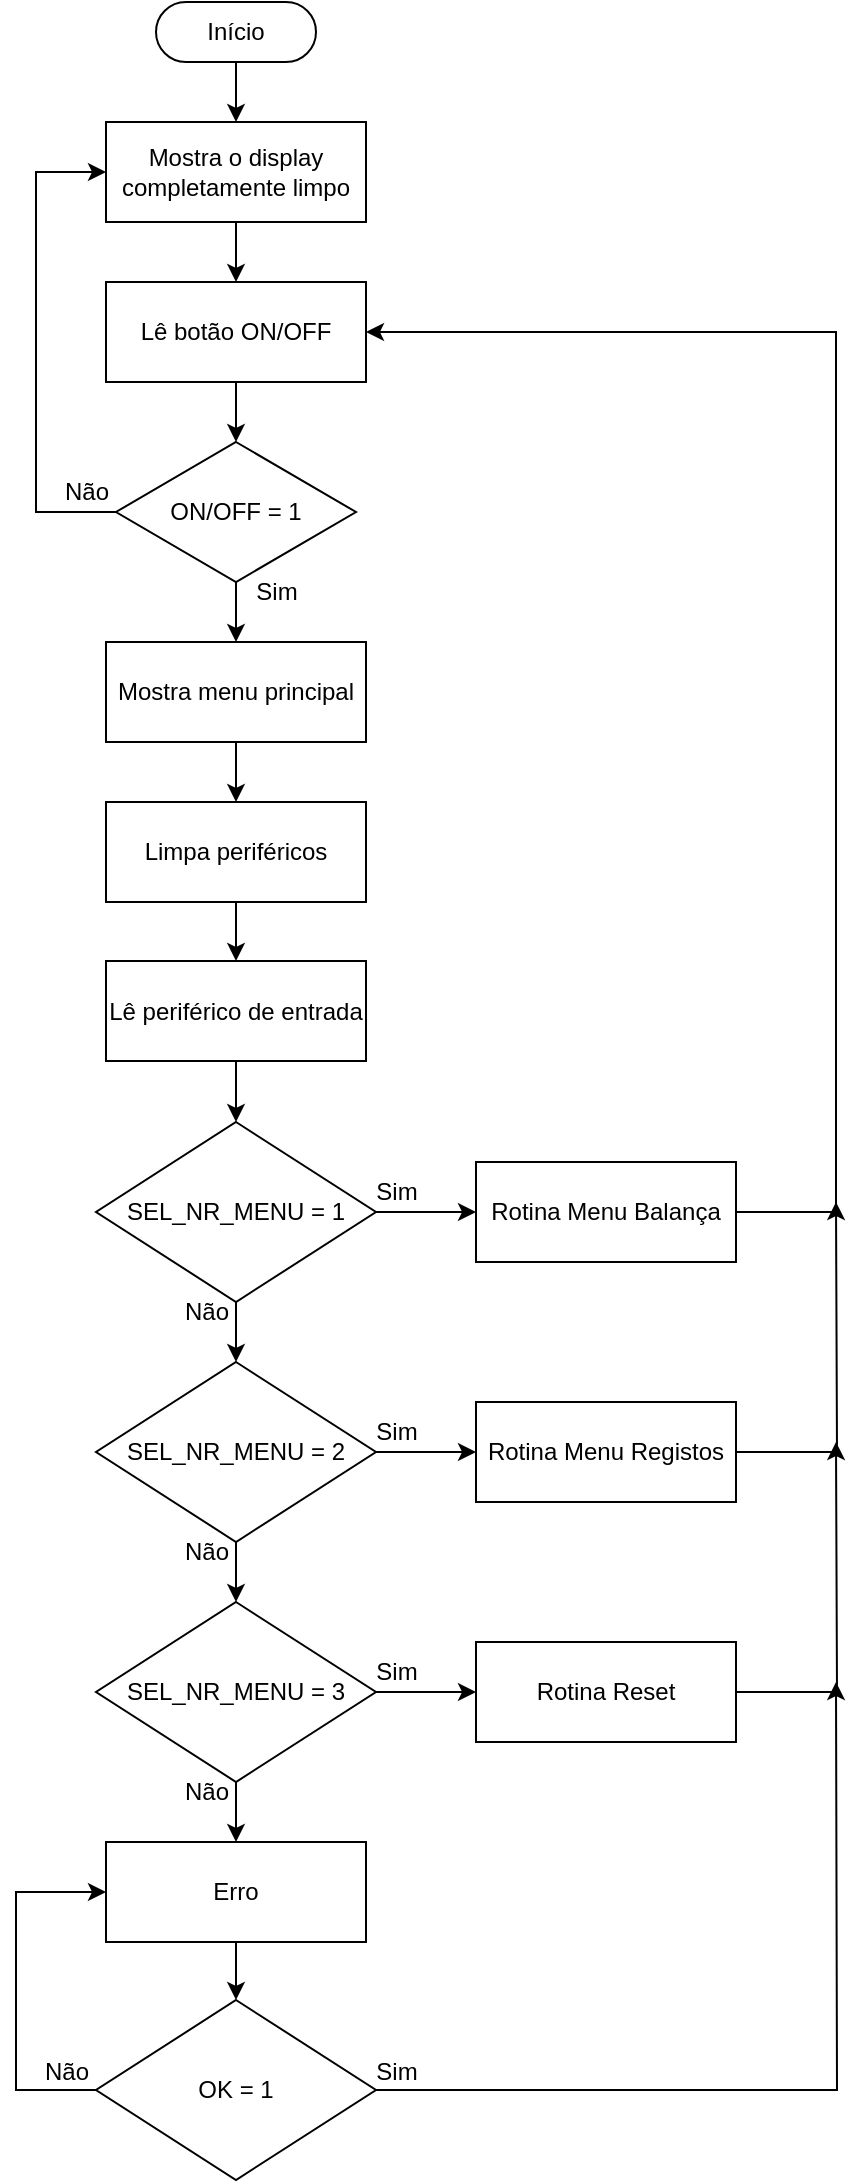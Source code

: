 <mxfile version="26.2.4">
  <diagram id="C5RBs43oDa-KdzZeNtuy" name="Page-1">
    <mxGraphModel dx="2088" dy="1170" grid="1" gridSize="10" guides="1" tooltips="1" connect="1" arrows="1" fold="1" page="1" pageScale="1" pageWidth="827" pageHeight="1169" math="0" shadow="0">
      <root>
        <mxCell id="WIyWlLk6GJQsqaUBKTNV-0" />
        <mxCell id="WIyWlLk6GJQsqaUBKTNV-1" parent="WIyWlLk6GJQsqaUBKTNV-0" />
        <mxCell id="zvktCbyHtQD9FBszKxyi-12" style="edgeStyle=orthogonalEdgeStyle;rounded=0;orthogonalLoop=1;jettySize=auto;html=1;exitX=0.5;exitY=0.5;exitDx=0;exitDy=15.0;exitPerimeter=0;entryX=0.5;entryY=0;entryDx=0;entryDy=0;" edge="1" parent="WIyWlLk6GJQsqaUBKTNV-1" source="zvktCbyHtQD9FBszKxyi-3" target="zvktCbyHtQD9FBszKxyi-11">
          <mxGeometry relative="1" as="geometry" />
        </mxCell>
        <mxCell id="zvktCbyHtQD9FBszKxyi-3" value="Início" style="html=1;dashed=0;whiteSpace=wrap;shape=mxgraph.dfd.start" vertex="1" parent="WIyWlLk6GJQsqaUBKTNV-1">
          <mxGeometry x="278" y="40" width="80" height="30" as="geometry" />
        </mxCell>
        <mxCell id="zvktCbyHtQD9FBszKxyi-13" style="edgeStyle=orthogonalEdgeStyle;rounded=0;orthogonalLoop=1;jettySize=auto;html=1;exitX=0.5;exitY=1;exitDx=0;exitDy=0;entryX=0.5;entryY=0;entryDx=0;entryDy=0;" edge="1" parent="WIyWlLk6GJQsqaUBKTNV-1" source="zvktCbyHtQD9FBszKxyi-11" target="zvktCbyHtQD9FBszKxyi-4">
          <mxGeometry relative="1" as="geometry" />
        </mxCell>
        <mxCell id="zvktCbyHtQD9FBszKxyi-11" value="Mostra o display completamente limpo" style="html=1;dashed=0;whiteSpace=wrap;" vertex="1" parent="WIyWlLk6GJQsqaUBKTNV-1">
          <mxGeometry x="253" y="100" width="130" height="50" as="geometry" />
        </mxCell>
        <mxCell id="zvktCbyHtQD9FBszKxyi-8" style="edgeStyle=orthogonalEdgeStyle;rounded=0;orthogonalLoop=1;jettySize=auto;html=1;exitX=0;exitY=0.5;exitDx=0;exitDy=0;entryX=0;entryY=0.5;entryDx=0;entryDy=0;" edge="1" parent="WIyWlLk6GJQsqaUBKTNV-1" source="zvktCbyHtQD9FBszKxyi-5" target="zvktCbyHtQD9FBszKxyi-11">
          <mxGeometry relative="1" as="geometry">
            <mxPoint x="218" y="220" as="targetPoint" />
            <Array as="points">
              <mxPoint x="218" y="295" />
              <mxPoint x="218" y="125" />
            </Array>
          </mxGeometry>
        </mxCell>
        <mxCell id="zvktCbyHtQD9FBszKxyi-22" style="edgeStyle=orthogonalEdgeStyle;rounded=0;orthogonalLoop=1;jettySize=auto;html=1;exitX=0.5;exitY=1;exitDx=0;exitDy=0;entryX=0.5;entryY=0;entryDx=0;entryDy=0;" edge="1" parent="WIyWlLk6GJQsqaUBKTNV-1" source="zvktCbyHtQD9FBszKxyi-16" target="zvktCbyHtQD9FBszKxyi-21">
          <mxGeometry relative="1" as="geometry" />
        </mxCell>
        <mxCell id="zvktCbyHtQD9FBszKxyi-16" value="Mostra menu principal" style="html=1;dashed=0;whiteSpace=wrap;" vertex="1" parent="WIyWlLk6GJQsqaUBKTNV-1">
          <mxGeometry x="253" y="360" width="130" height="50" as="geometry" />
        </mxCell>
        <mxCell id="zvktCbyHtQD9FBszKxyi-18" style="edgeStyle=orthogonalEdgeStyle;rounded=0;orthogonalLoop=1;jettySize=auto;html=1;exitX=0.5;exitY=1;exitDx=0;exitDy=0;entryX=0.5;entryY=0;entryDx=0;entryDy=0;" edge="1" parent="WIyWlLk6GJQsqaUBKTNV-1" source="zvktCbyHtQD9FBszKxyi-5" target="zvktCbyHtQD9FBszKxyi-16">
          <mxGeometry relative="1" as="geometry" />
        </mxCell>
        <mxCell id="zvktCbyHtQD9FBszKxyi-24" style="edgeStyle=orthogonalEdgeStyle;rounded=0;orthogonalLoop=1;jettySize=auto;html=1;exitX=0.5;exitY=1;exitDx=0;exitDy=0;entryX=0.5;entryY=0;entryDx=0;entryDy=0;" edge="1" parent="WIyWlLk6GJQsqaUBKTNV-1" source="zvktCbyHtQD9FBszKxyi-21" target="zvktCbyHtQD9FBszKxyi-23">
          <mxGeometry relative="1" as="geometry" />
        </mxCell>
        <mxCell id="zvktCbyHtQD9FBszKxyi-21" value="Limpa periféricos" style="html=1;dashed=0;whiteSpace=wrap;" vertex="1" parent="WIyWlLk6GJQsqaUBKTNV-1">
          <mxGeometry x="253" y="440" width="130" height="50" as="geometry" />
        </mxCell>
        <mxCell id="zvktCbyHtQD9FBszKxyi-5" value="ON/OFF = 1" style="shape=rhombus;html=1;dashed=0;whiteSpace=wrap;perimeter=rhombusPerimeter;" vertex="1" parent="WIyWlLk6GJQsqaUBKTNV-1">
          <mxGeometry x="258" y="260" width="120" height="70" as="geometry" />
        </mxCell>
        <mxCell id="zvktCbyHtQD9FBszKxyi-9" value="Não" style="text;html=1;align=center;verticalAlign=middle;resizable=0;points=[];autosize=1;strokeColor=none;fillColor=none;" vertex="1" parent="WIyWlLk6GJQsqaUBKTNV-1">
          <mxGeometry x="218" y="270" width="50" height="30" as="geometry" />
        </mxCell>
        <mxCell id="zvktCbyHtQD9FBszKxyi-15" style="edgeStyle=orthogonalEdgeStyle;rounded=0;orthogonalLoop=1;jettySize=auto;html=1;exitX=0.5;exitY=1;exitDx=0;exitDy=0;entryX=0.5;entryY=0;entryDx=0;entryDy=0;" edge="1" parent="WIyWlLk6GJQsqaUBKTNV-1" source="zvktCbyHtQD9FBszKxyi-4" target="zvktCbyHtQD9FBszKxyi-5">
          <mxGeometry relative="1" as="geometry" />
        </mxCell>
        <mxCell id="zvktCbyHtQD9FBszKxyi-4" value="&lt;div&gt;Lê botão ON/OFF&lt;/div&gt;" style="html=1;dashed=0;whiteSpace=wrap;" vertex="1" parent="WIyWlLk6GJQsqaUBKTNV-1">
          <mxGeometry x="253" y="180" width="130" height="50" as="geometry" />
        </mxCell>
        <mxCell id="zvktCbyHtQD9FBszKxyi-19" value="Sim" style="text;html=1;align=center;verticalAlign=middle;resizable=0;points=[];autosize=1;strokeColor=none;fillColor=none;" vertex="1" parent="WIyWlLk6GJQsqaUBKTNV-1">
          <mxGeometry x="318" y="320" width="40" height="30" as="geometry" />
        </mxCell>
        <mxCell id="zvktCbyHtQD9FBszKxyi-26" style="edgeStyle=orthogonalEdgeStyle;rounded=0;orthogonalLoop=1;jettySize=auto;html=1;exitX=0.5;exitY=1;exitDx=0;exitDy=0;entryX=0.5;entryY=0;entryDx=0;entryDy=0;" edge="1" parent="WIyWlLk6GJQsqaUBKTNV-1" source="zvktCbyHtQD9FBszKxyi-23" target="zvktCbyHtQD9FBszKxyi-25">
          <mxGeometry relative="1" as="geometry" />
        </mxCell>
        <mxCell id="zvktCbyHtQD9FBszKxyi-23" value="Lê periférico de entrada" style="html=1;dashed=0;whiteSpace=wrap;" vertex="1" parent="WIyWlLk6GJQsqaUBKTNV-1">
          <mxGeometry x="253" y="519.5" width="130" height="50" as="geometry" />
        </mxCell>
        <mxCell id="zvktCbyHtQD9FBszKxyi-29" style="edgeStyle=orthogonalEdgeStyle;rounded=0;orthogonalLoop=1;jettySize=auto;html=1;exitX=0.5;exitY=1;exitDx=0;exitDy=0;" edge="1" parent="WIyWlLk6GJQsqaUBKTNV-1" source="zvktCbyHtQD9FBszKxyi-25" target="zvktCbyHtQD9FBszKxyi-27">
          <mxGeometry relative="1" as="geometry" />
        </mxCell>
        <mxCell id="zvktCbyHtQD9FBszKxyi-43" style="edgeStyle=orthogonalEdgeStyle;rounded=0;orthogonalLoop=1;jettySize=auto;html=1;exitX=1;exitY=0.5;exitDx=0;exitDy=0;" edge="1" parent="WIyWlLk6GJQsqaUBKTNV-1" source="zvktCbyHtQD9FBszKxyi-25" target="zvktCbyHtQD9FBszKxyi-38">
          <mxGeometry relative="1" as="geometry" />
        </mxCell>
        <mxCell id="zvktCbyHtQD9FBszKxyi-25" value="SEL_NR_MENU = 1" style="shape=rhombus;html=1;dashed=0;whiteSpace=wrap;perimeter=rhombusPerimeter;" vertex="1" parent="WIyWlLk6GJQsqaUBKTNV-1">
          <mxGeometry x="248" y="600" width="140" height="90" as="geometry" />
        </mxCell>
        <mxCell id="zvktCbyHtQD9FBszKxyi-30" style="edgeStyle=orthogonalEdgeStyle;rounded=0;orthogonalLoop=1;jettySize=auto;html=1;exitX=0.5;exitY=1;exitDx=0;exitDy=0;" edge="1" parent="WIyWlLk6GJQsqaUBKTNV-1" source="zvktCbyHtQD9FBszKxyi-27" target="zvktCbyHtQD9FBszKxyi-28">
          <mxGeometry relative="1" as="geometry" />
        </mxCell>
        <mxCell id="zvktCbyHtQD9FBszKxyi-42" style="edgeStyle=orthogonalEdgeStyle;rounded=0;orthogonalLoop=1;jettySize=auto;html=1;exitX=1;exitY=0.5;exitDx=0;exitDy=0;entryX=0;entryY=0.5;entryDx=0;entryDy=0;" edge="1" parent="WIyWlLk6GJQsqaUBKTNV-1" source="zvktCbyHtQD9FBszKxyi-27" target="zvktCbyHtQD9FBszKxyi-39">
          <mxGeometry relative="1" as="geometry" />
        </mxCell>
        <mxCell id="zvktCbyHtQD9FBszKxyi-27" value="SEL_NR_MENU = 2" style="shape=rhombus;html=1;dashed=0;whiteSpace=wrap;perimeter=rhombusPerimeter;" vertex="1" parent="WIyWlLk6GJQsqaUBKTNV-1">
          <mxGeometry x="248" y="720" width="140" height="90" as="geometry" />
        </mxCell>
        <mxCell id="zvktCbyHtQD9FBszKxyi-35" style="edgeStyle=orthogonalEdgeStyle;rounded=0;orthogonalLoop=1;jettySize=auto;html=1;exitX=0.5;exitY=1;exitDx=0;exitDy=0;entryX=0.5;entryY=0;entryDx=0;entryDy=0;" edge="1" parent="WIyWlLk6GJQsqaUBKTNV-1" source="zvktCbyHtQD9FBszKxyi-28" target="zvktCbyHtQD9FBszKxyi-34">
          <mxGeometry relative="1" as="geometry" />
        </mxCell>
        <mxCell id="zvktCbyHtQD9FBszKxyi-41" style="edgeStyle=orthogonalEdgeStyle;rounded=0;orthogonalLoop=1;jettySize=auto;html=1;exitX=1;exitY=0.5;exitDx=0;exitDy=0;entryX=0;entryY=0.5;entryDx=0;entryDy=0;" edge="1" parent="WIyWlLk6GJQsqaUBKTNV-1" source="zvktCbyHtQD9FBszKxyi-28" target="zvktCbyHtQD9FBszKxyi-40">
          <mxGeometry relative="1" as="geometry" />
        </mxCell>
        <mxCell id="zvktCbyHtQD9FBszKxyi-28" value="SEL_NR_MENU = 3" style="shape=rhombus;html=1;dashed=0;whiteSpace=wrap;perimeter=rhombusPerimeter;" vertex="1" parent="WIyWlLk6GJQsqaUBKTNV-1">
          <mxGeometry x="248" y="840" width="140" height="90" as="geometry" />
        </mxCell>
        <mxCell id="zvktCbyHtQD9FBszKxyi-31" value="Não" style="text;html=1;align=center;verticalAlign=middle;resizable=0;points=[];autosize=1;strokeColor=none;fillColor=none;" vertex="1" parent="WIyWlLk6GJQsqaUBKTNV-1">
          <mxGeometry x="278" y="680" width="50" height="30" as="geometry" />
        </mxCell>
        <mxCell id="zvktCbyHtQD9FBszKxyi-32" value="Não" style="text;html=1;align=center;verticalAlign=middle;resizable=0;points=[];autosize=1;strokeColor=none;fillColor=none;" vertex="1" parent="WIyWlLk6GJQsqaUBKTNV-1">
          <mxGeometry x="278" y="800" width="50" height="30" as="geometry" />
        </mxCell>
        <mxCell id="zvktCbyHtQD9FBszKxyi-49" style="edgeStyle=orthogonalEdgeStyle;rounded=0;orthogonalLoop=1;jettySize=auto;html=1;exitX=1;exitY=0.5;exitDx=0;exitDy=0;" edge="1" parent="WIyWlLk6GJQsqaUBKTNV-1" source="zvktCbyHtQD9FBszKxyi-53">
          <mxGeometry relative="1" as="geometry">
            <mxPoint x="618" y="880" as="targetPoint" />
          </mxGeometry>
        </mxCell>
        <mxCell id="zvktCbyHtQD9FBszKxyi-54" style="edgeStyle=orthogonalEdgeStyle;rounded=0;orthogonalLoop=1;jettySize=auto;html=1;exitX=0.5;exitY=1;exitDx=0;exitDy=0;entryX=0.5;entryY=0;entryDx=0;entryDy=0;" edge="1" parent="WIyWlLk6GJQsqaUBKTNV-1" source="zvktCbyHtQD9FBszKxyi-34" target="zvktCbyHtQD9FBszKxyi-53">
          <mxGeometry relative="1" as="geometry" />
        </mxCell>
        <mxCell id="zvktCbyHtQD9FBszKxyi-34" value="Erro" style="html=1;dashed=0;whiteSpace=wrap;" vertex="1" parent="WIyWlLk6GJQsqaUBKTNV-1">
          <mxGeometry x="253" y="960" width="130" height="50" as="geometry" />
        </mxCell>
        <mxCell id="zvktCbyHtQD9FBszKxyi-46" style="edgeStyle=orthogonalEdgeStyle;rounded=0;orthogonalLoop=1;jettySize=auto;html=1;exitX=1;exitY=0.5;exitDx=0;exitDy=0;entryX=1;entryY=0.5;entryDx=0;entryDy=0;" edge="1" parent="WIyWlLk6GJQsqaUBKTNV-1" source="zvktCbyHtQD9FBszKxyi-38" target="zvktCbyHtQD9FBszKxyi-4">
          <mxGeometry relative="1" as="geometry">
            <mxPoint x="618" y="200" as="targetPoint" />
            <Array as="points">
              <mxPoint x="618" y="645" />
              <mxPoint x="618" y="205" />
            </Array>
          </mxGeometry>
        </mxCell>
        <mxCell id="zvktCbyHtQD9FBszKxyi-38" value="Rotina Menu Balança" style="html=1;dashed=0;whiteSpace=wrap;" vertex="1" parent="WIyWlLk6GJQsqaUBKTNV-1">
          <mxGeometry x="438" y="620" width="130" height="50" as="geometry" />
        </mxCell>
        <mxCell id="zvktCbyHtQD9FBszKxyi-47" style="edgeStyle=orthogonalEdgeStyle;rounded=0;orthogonalLoop=1;jettySize=auto;html=1;exitX=1;exitY=0.5;exitDx=0;exitDy=0;" edge="1" parent="WIyWlLk6GJQsqaUBKTNV-1" source="zvktCbyHtQD9FBszKxyi-39">
          <mxGeometry relative="1" as="geometry">
            <mxPoint x="618" y="640" as="targetPoint" />
          </mxGeometry>
        </mxCell>
        <mxCell id="zvktCbyHtQD9FBszKxyi-39" value="Rotina Menu Registos" style="html=1;dashed=0;whiteSpace=wrap;" vertex="1" parent="WIyWlLk6GJQsqaUBKTNV-1">
          <mxGeometry x="438" y="740" width="130" height="50" as="geometry" />
        </mxCell>
        <mxCell id="zvktCbyHtQD9FBszKxyi-48" style="edgeStyle=orthogonalEdgeStyle;rounded=0;orthogonalLoop=1;jettySize=auto;html=1;exitX=1;exitY=0.5;exitDx=0;exitDy=0;" edge="1" parent="WIyWlLk6GJQsqaUBKTNV-1" source="zvktCbyHtQD9FBszKxyi-40">
          <mxGeometry relative="1" as="geometry">
            <mxPoint x="618" y="760" as="targetPoint" />
          </mxGeometry>
        </mxCell>
        <mxCell id="zvktCbyHtQD9FBszKxyi-40" value="Rotina Reset" style="html=1;dashed=0;whiteSpace=wrap;" vertex="1" parent="WIyWlLk6GJQsqaUBKTNV-1">
          <mxGeometry x="438" y="860" width="130" height="50" as="geometry" />
        </mxCell>
        <mxCell id="zvktCbyHtQD9FBszKxyi-50" value="Sim" style="text;html=1;align=center;verticalAlign=middle;resizable=0;points=[];autosize=1;strokeColor=none;fillColor=none;" vertex="1" parent="WIyWlLk6GJQsqaUBKTNV-1">
          <mxGeometry x="378" y="620" width="40" height="30" as="geometry" />
        </mxCell>
        <mxCell id="zvktCbyHtQD9FBszKxyi-51" value="Sim" style="text;html=1;align=center;verticalAlign=middle;resizable=0;points=[];autosize=1;strokeColor=none;fillColor=none;" vertex="1" parent="WIyWlLk6GJQsqaUBKTNV-1">
          <mxGeometry x="378" y="740" width="40" height="30" as="geometry" />
        </mxCell>
        <mxCell id="zvktCbyHtQD9FBszKxyi-52" value="Sim" style="text;html=1;align=center;verticalAlign=middle;resizable=0;points=[];autosize=1;strokeColor=none;fillColor=none;" vertex="1" parent="WIyWlLk6GJQsqaUBKTNV-1">
          <mxGeometry x="378" y="860" width="40" height="30" as="geometry" />
        </mxCell>
        <mxCell id="zvktCbyHtQD9FBszKxyi-57" style="edgeStyle=orthogonalEdgeStyle;rounded=0;orthogonalLoop=1;jettySize=auto;html=1;exitX=0;exitY=0.5;exitDx=0;exitDy=0;entryX=0;entryY=0.5;entryDx=0;entryDy=0;" edge="1" parent="WIyWlLk6GJQsqaUBKTNV-1" source="zvktCbyHtQD9FBszKxyi-53" target="zvktCbyHtQD9FBszKxyi-34">
          <mxGeometry relative="1" as="geometry">
            <Array as="points">
              <mxPoint x="208" y="1084" />
              <mxPoint x="208" y="985" />
            </Array>
          </mxGeometry>
        </mxCell>
        <mxCell id="zvktCbyHtQD9FBszKxyi-53" value="OK = 1" style="shape=rhombus;html=1;dashed=0;whiteSpace=wrap;perimeter=rhombusPerimeter;" vertex="1" parent="WIyWlLk6GJQsqaUBKTNV-1">
          <mxGeometry x="248" y="1039" width="140" height="90" as="geometry" />
        </mxCell>
        <mxCell id="zvktCbyHtQD9FBszKxyi-58" value="Sim" style="text;html=1;align=center;verticalAlign=middle;resizable=0;points=[];autosize=1;strokeColor=none;fillColor=none;" vertex="1" parent="WIyWlLk6GJQsqaUBKTNV-1">
          <mxGeometry x="378" y="1060" width="40" height="30" as="geometry" />
        </mxCell>
        <mxCell id="zvktCbyHtQD9FBszKxyi-59" value="Não" style="text;html=1;align=center;verticalAlign=middle;resizable=0;points=[];autosize=1;strokeColor=none;fillColor=none;" vertex="1" parent="WIyWlLk6GJQsqaUBKTNV-1">
          <mxGeometry x="278" y="920" width="50" height="30" as="geometry" />
        </mxCell>
        <mxCell id="zvktCbyHtQD9FBszKxyi-60" value="Não" style="text;html=1;align=center;verticalAlign=middle;resizable=0;points=[];autosize=1;strokeColor=none;fillColor=none;" vertex="1" parent="WIyWlLk6GJQsqaUBKTNV-1">
          <mxGeometry x="208" y="1060" width="50" height="30" as="geometry" />
        </mxCell>
      </root>
    </mxGraphModel>
  </diagram>
</mxfile>
